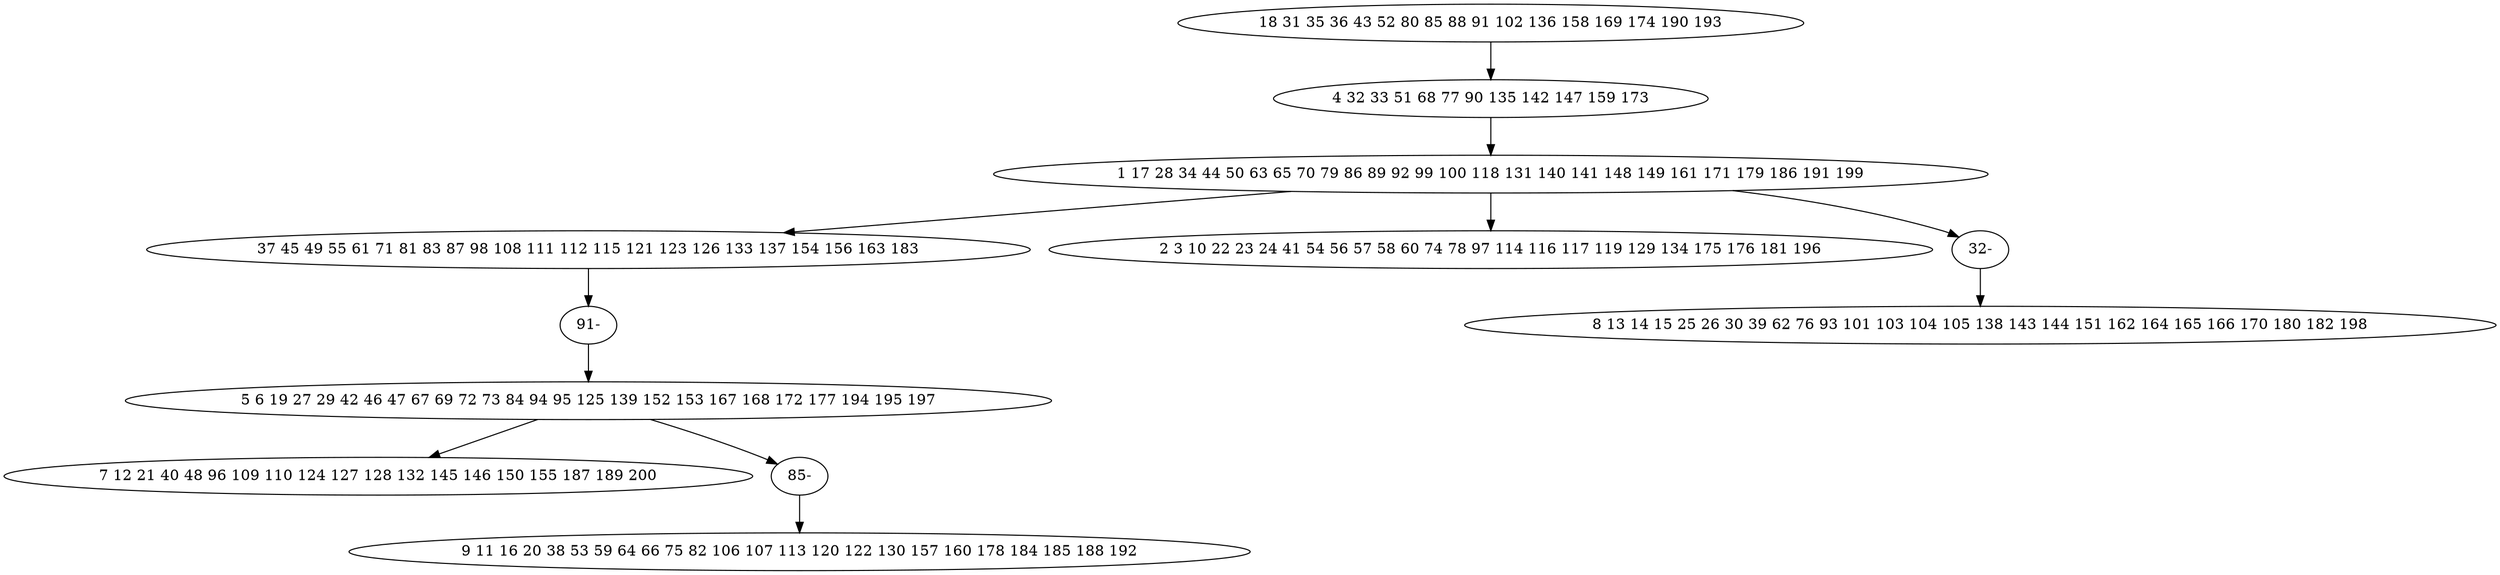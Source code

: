 digraph true_tree {
	"0" -> "1"
	"1" -> "2"
	"2" -> "3"
	"3" -> "9"
	"4" -> "5"
	"4" -> "11"
	"2" -> "7"
	"2" -> "10"
	"9" -> "4"
	"10" -> "8"
	"11" -> "6"
	"0" [label="18 31 35 36 43 52 80 85 88 91 102 136 158 169 174 190 193"];
	"1" [label="4 32 33 51 68 77 90 135 142 147 159 173"];
	"2" [label="1 17 28 34 44 50 63 65 70 79 86 89 92 99 100 118 131 140 141 148 149 161 171 179 186 191 199"];
	"3" [label="37 45 49 55 61 71 81 83 87 98 108 111 112 115 121 123 126 133 137 154 156 163 183"];
	"4" [label="5 6 19 27 29 42 46 47 67 69 72 73 84 94 95 125 139 152 153 167 168 172 177 194 195 197"];
	"5" [label="7 12 21 40 48 96 109 110 124 127 128 132 145 146 150 155 187 189 200"];
	"6" [label="9 11 16 20 38 53 59 64 66 75 82 106 107 113 120 122 130 157 160 178 184 185 188 192"];
	"7" [label="2 3 10 22 23 24 41 54 56 57 58 60 74 78 97 114 116 117 119 129 134 175 176 181 196"];
	"8" [label="8 13 14 15 25 26 30 39 62 76 93 101 103 104 105 138 143 144 151 162 164 165 166 170 180 182 198"];
	"9" [label="91-"];
	"10" [label="32-"];
	"11" [label="85-"];
}
